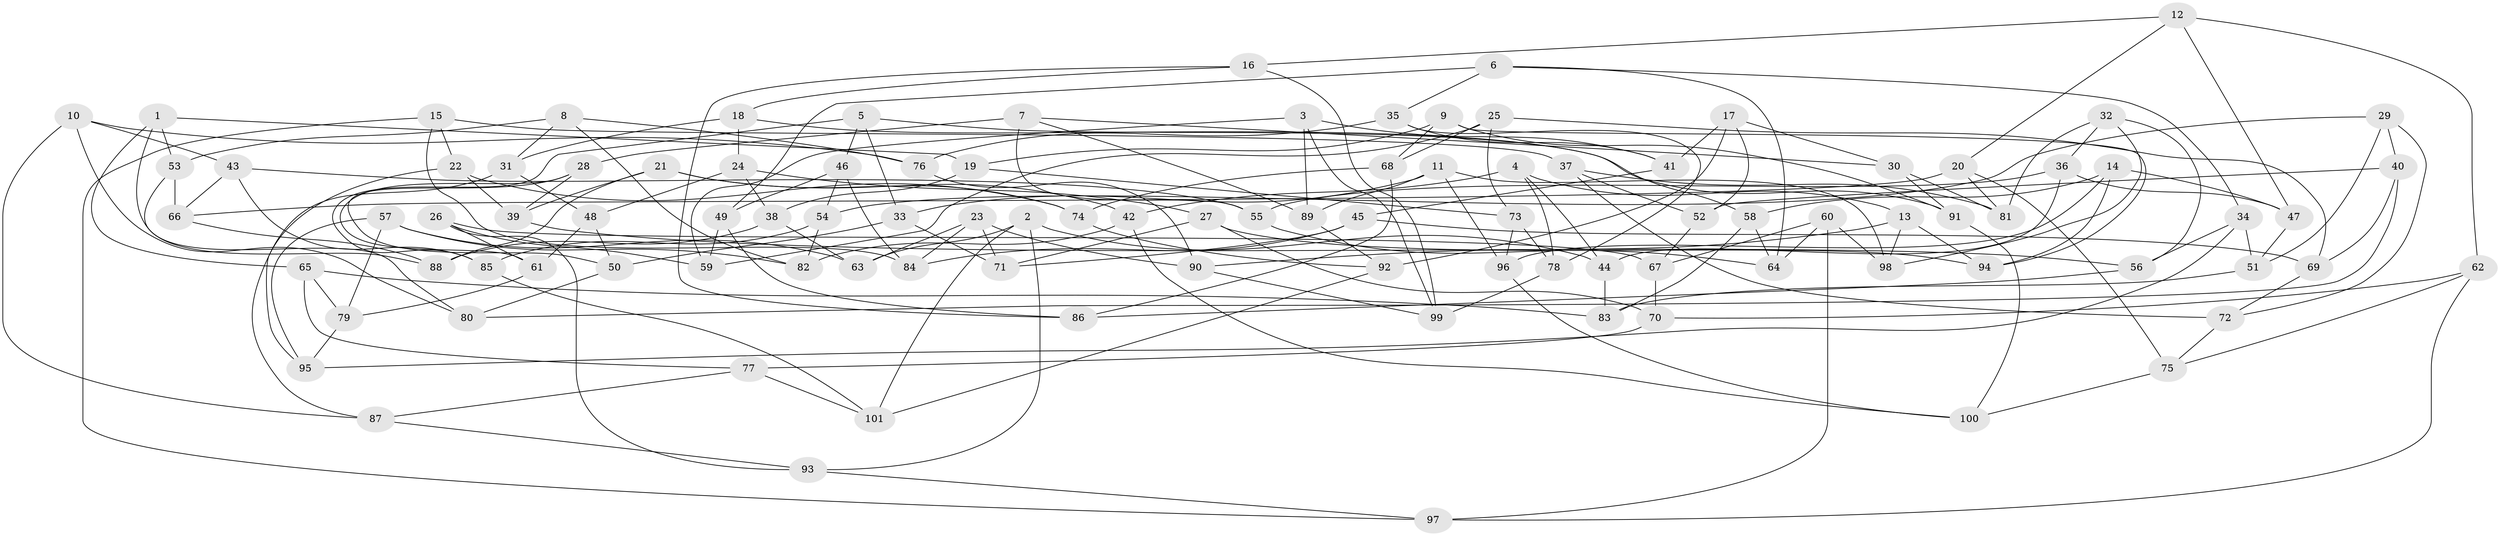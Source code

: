 // coarse degree distribution, {6: 0.5645161290322581, 4: 0.3709677419354839, 5: 0.06451612903225806}
// Generated by graph-tools (version 1.1) at 2025/24/03/03/25 07:24:24]
// undirected, 101 vertices, 202 edges
graph export_dot {
graph [start="1"]
  node [color=gray90,style=filled];
  1;
  2;
  3;
  4;
  5;
  6;
  7;
  8;
  9;
  10;
  11;
  12;
  13;
  14;
  15;
  16;
  17;
  18;
  19;
  20;
  21;
  22;
  23;
  24;
  25;
  26;
  27;
  28;
  29;
  30;
  31;
  32;
  33;
  34;
  35;
  36;
  37;
  38;
  39;
  40;
  41;
  42;
  43;
  44;
  45;
  46;
  47;
  48;
  49;
  50;
  51;
  52;
  53;
  54;
  55;
  56;
  57;
  58;
  59;
  60;
  61;
  62;
  63;
  64;
  65;
  66;
  67;
  68;
  69;
  70;
  71;
  72;
  73;
  74;
  75;
  76;
  77;
  78;
  79;
  80;
  81;
  82;
  83;
  84;
  85;
  86;
  87;
  88;
  89;
  90;
  91;
  92;
  93;
  94;
  95;
  96;
  97;
  98;
  99;
  100;
  101;
  1 -- 65;
  1 -- 53;
  1 -- 88;
  1 -- 19;
  2 -- 44;
  2 -- 93;
  2 -- 101;
  2 -- 63;
  3 -- 89;
  3 -- 41;
  3 -- 59;
  3 -- 99;
  4 -- 13;
  4 -- 42;
  4 -- 44;
  4 -- 78;
  5 -- 85;
  5 -- 46;
  5 -- 33;
  5 -- 58;
  6 -- 64;
  6 -- 34;
  6 -- 35;
  6 -- 49;
  7 -- 55;
  7 -- 89;
  7 -- 30;
  7 -- 28;
  8 -- 76;
  8 -- 31;
  8 -- 82;
  8 -- 53;
  9 -- 91;
  9 -- 94;
  9 -- 68;
  9 -- 19;
  10 -- 80;
  10 -- 87;
  10 -- 43;
  10 -- 76;
  11 -- 98;
  11 -- 89;
  11 -- 33;
  11 -- 96;
  12 -- 62;
  12 -- 20;
  12 -- 47;
  12 -- 16;
  13 -- 94;
  13 -- 90;
  13 -- 98;
  14 -- 96;
  14 -- 94;
  14 -- 58;
  14 -- 47;
  15 -- 97;
  15 -- 22;
  15 -- 37;
  15 -- 84;
  16 -- 99;
  16 -- 18;
  16 -- 86;
  17 -- 41;
  17 -- 52;
  17 -- 30;
  17 -- 92;
  18 -- 31;
  18 -- 24;
  18 -- 91;
  19 -- 73;
  19 -- 38;
  20 -- 66;
  20 -- 75;
  20 -- 81;
  21 -- 42;
  21 -- 39;
  21 -- 88;
  21 -- 74;
  22 -- 39;
  22 -- 74;
  22 -- 95;
  23 -- 90;
  23 -- 71;
  23 -- 63;
  23 -- 84;
  24 -- 27;
  24 -- 38;
  24 -- 48;
  25 -- 73;
  25 -- 59;
  25 -- 69;
  25 -- 68;
  26 -- 59;
  26 -- 61;
  26 -- 93;
  26 -- 67;
  27 -- 94;
  27 -- 70;
  27 -- 71;
  28 -- 50;
  28 -- 61;
  28 -- 39;
  29 -- 51;
  29 -- 54;
  29 -- 40;
  29 -- 72;
  30 -- 91;
  30 -- 81;
  31 -- 87;
  31 -- 48;
  32 -- 36;
  32 -- 56;
  32 -- 98;
  32 -- 81;
  33 -- 71;
  33 -- 50;
  34 -- 95;
  34 -- 51;
  34 -- 56;
  35 -- 78;
  35 -- 41;
  35 -- 76;
  36 -- 55;
  36 -- 47;
  36 -- 44;
  37 -- 72;
  37 -- 81;
  37 -- 52;
  38 -- 88;
  38 -- 63;
  39 -- 56;
  40 -- 52;
  40 -- 69;
  40 -- 80;
  41 -- 45;
  42 -- 82;
  42 -- 100;
  43 -- 85;
  43 -- 66;
  43 -- 55;
  44 -- 83;
  45 -- 71;
  45 -- 84;
  45 -- 69;
  46 -- 49;
  46 -- 54;
  46 -- 84;
  47 -- 51;
  48 -- 50;
  48 -- 61;
  49 -- 59;
  49 -- 86;
  50 -- 80;
  51 -- 83;
  52 -- 67;
  53 -- 80;
  53 -- 66;
  54 -- 82;
  54 -- 85;
  55 -- 64;
  56 -- 86;
  57 -- 82;
  57 -- 95;
  57 -- 79;
  57 -- 63;
  58 -- 64;
  58 -- 83;
  60 -- 97;
  60 -- 67;
  60 -- 64;
  60 -- 98;
  61 -- 79;
  62 -- 75;
  62 -- 70;
  62 -- 97;
  65 -- 79;
  65 -- 83;
  65 -- 77;
  66 -- 88;
  67 -- 70;
  68 -- 86;
  68 -- 74;
  69 -- 72;
  70 -- 77;
  72 -- 75;
  73 -- 78;
  73 -- 96;
  74 -- 92;
  75 -- 100;
  76 -- 90;
  77 -- 101;
  77 -- 87;
  78 -- 99;
  79 -- 95;
  85 -- 101;
  87 -- 93;
  89 -- 92;
  90 -- 99;
  91 -- 100;
  92 -- 101;
  93 -- 97;
  96 -- 100;
}

